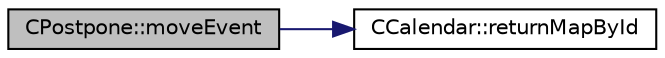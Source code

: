 digraph "CPostpone::moveEvent"
{
 // LATEX_PDF_SIZE
  edge [fontname="Helvetica",fontsize="10",labelfontname="Helvetica",labelfontsize="10"];
  node [fontname="Helvetica",fontsize="10",shape=record];
  rankdir="LR";
  Node1 [label="CPostpone::moveEvent",height=0.2,width=0.4,color="black", fillcolor="grey75", style="filled", fontcolor="black",tooltip=" "];
  Node1 -> Node2 [color="midnightblue",fontsize="10",style="solid",fontname="Helvetica"];
  Node2 [label="CCalendar::returnMapById",height=0.2,width=0.4,color="black", fillcolor="white", style="filled",URL="$classCCalendar.html#a1120052209755bc9b1aff8b9f5e50eba",tooltip=" "];
}
